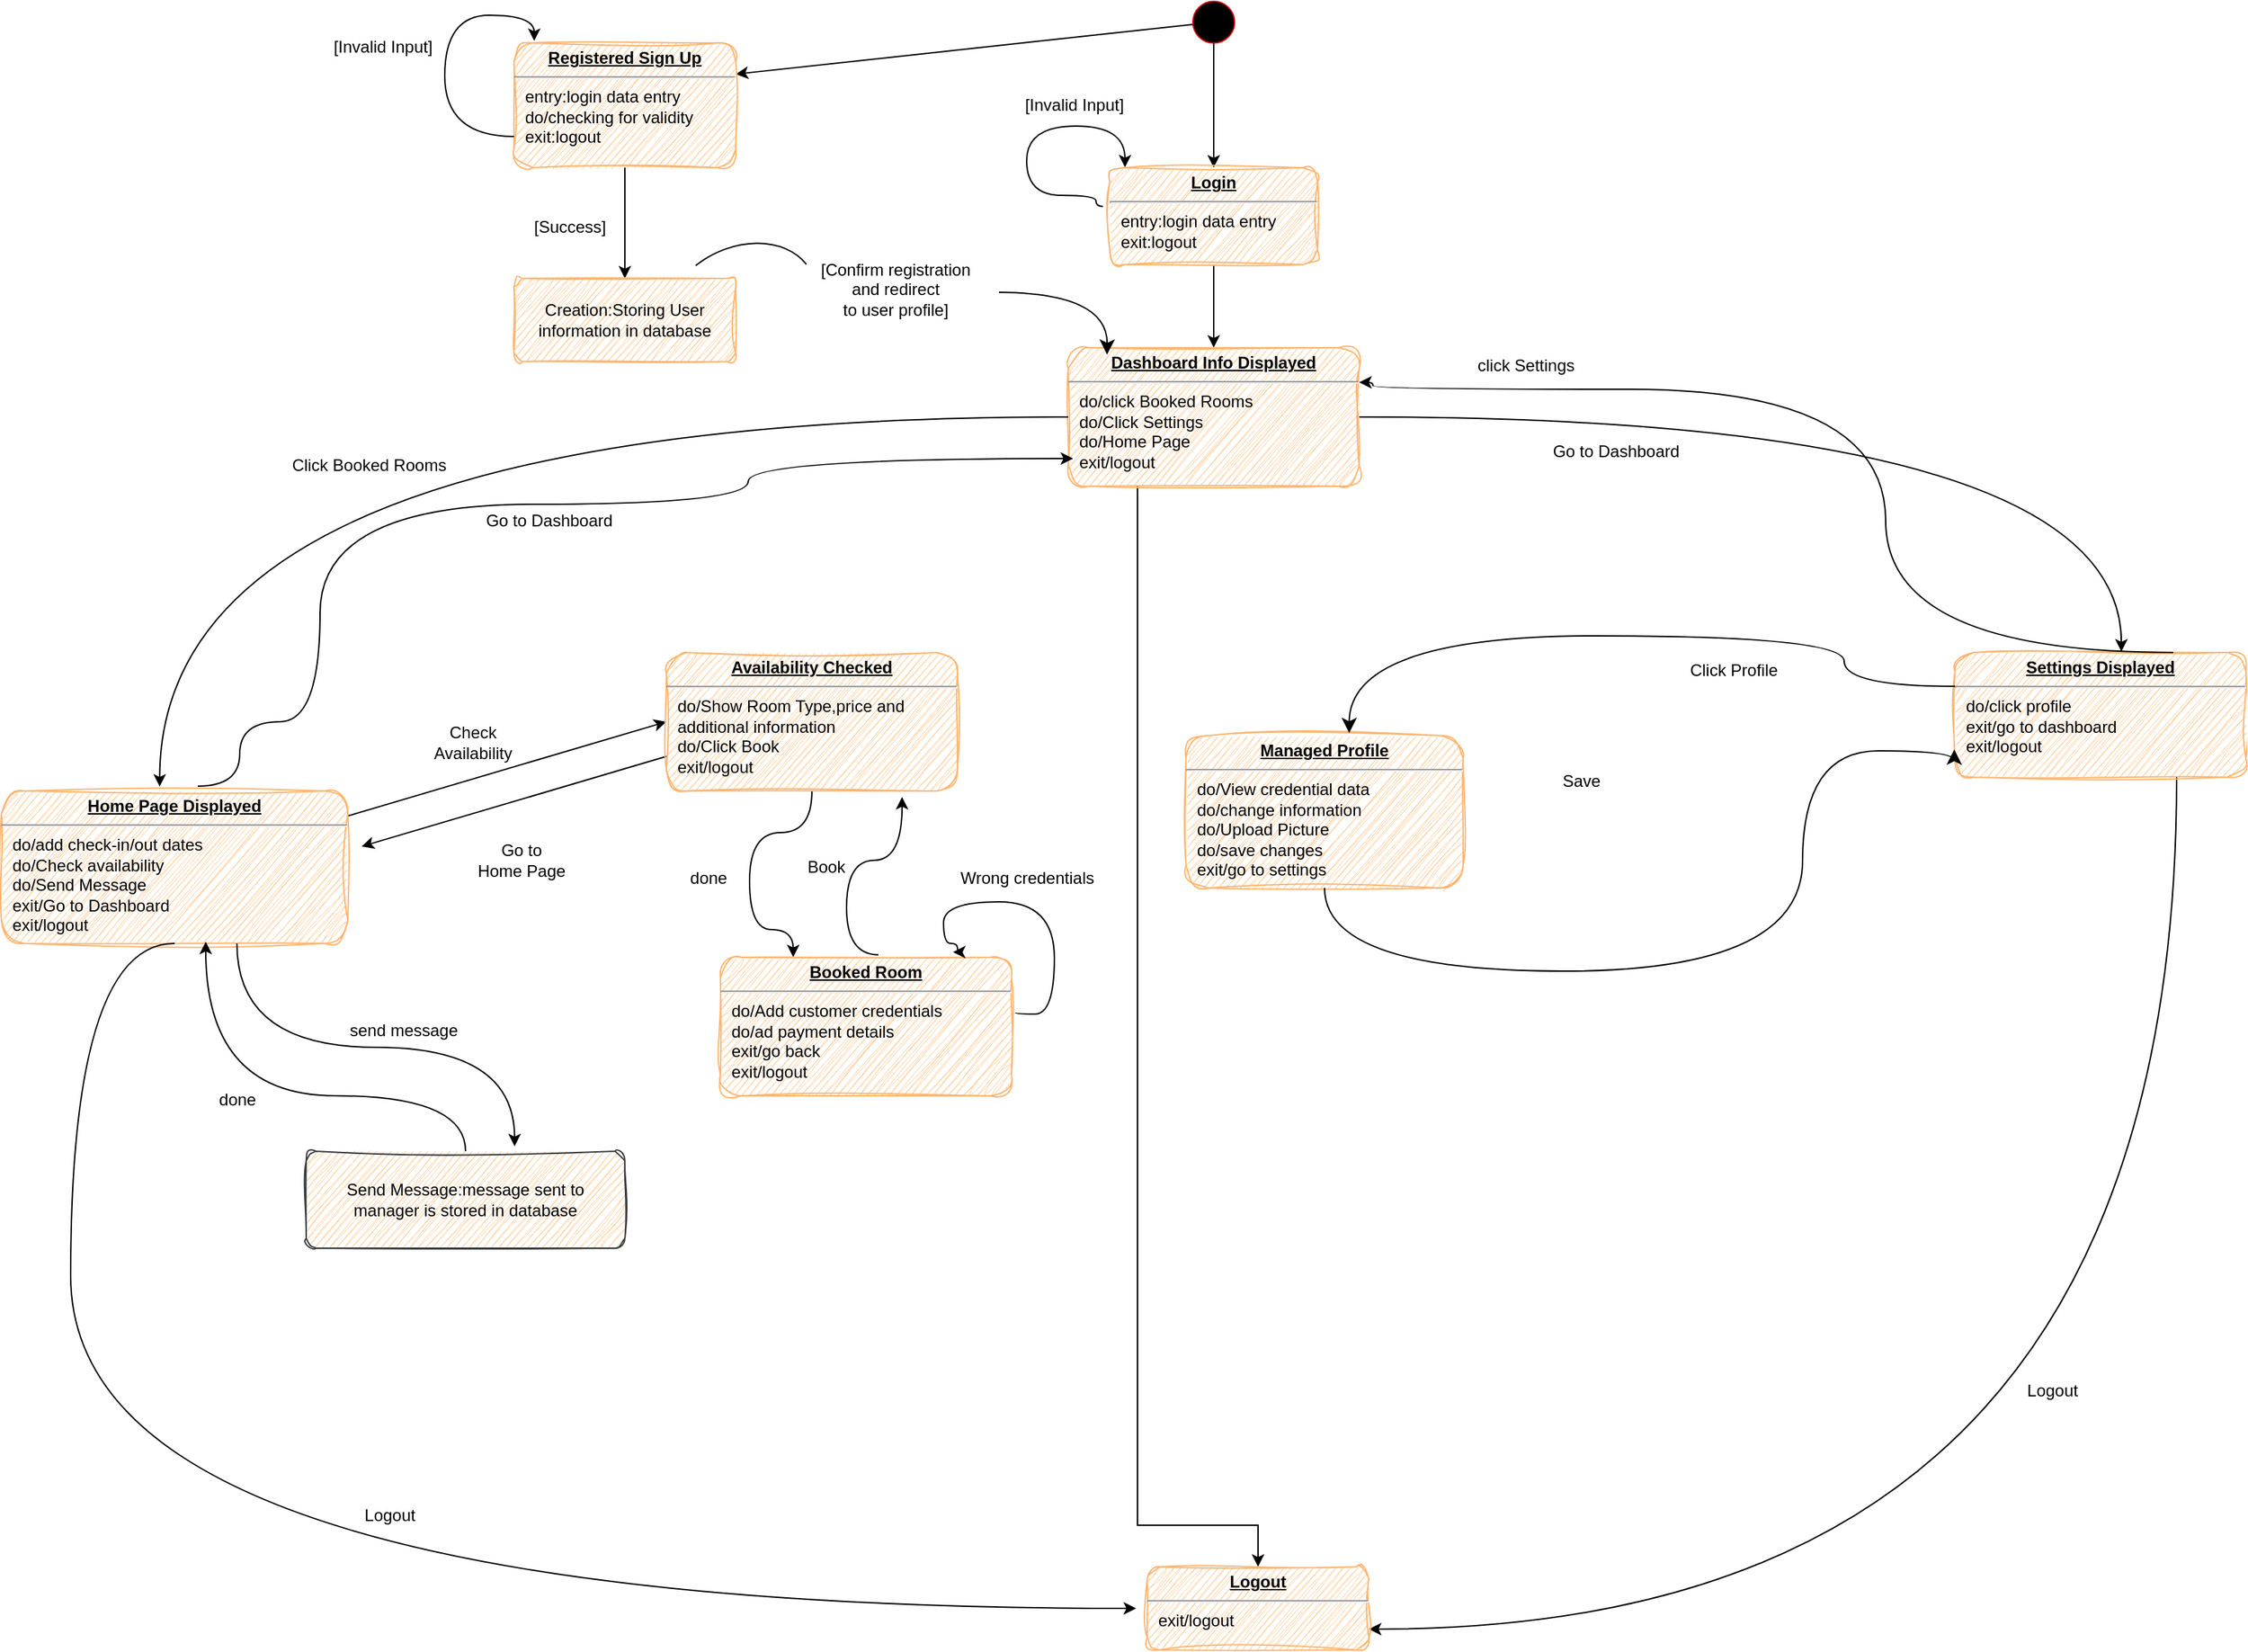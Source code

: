 <mxfile version="22.1.21" type="device">
  <diagram name="Page-1" id="ZSLsrudCnZ5KC7NHb7Vo">
    <mxGraphModel dx="2062" dy="655" grid="1" gridSize="10" guides="1" tooltips="1" connect="1" arrows="1" fold="1" page="1" pageScale="1" pageWidth="827" pageHeight="1169" math="0" shadow="0">
      <root>
        <mxCell id="0" />
        <mxCell id="1" parent="0" />
        <mxCell id="ayiA6bmRxI9JJt71Ia6E-7" style="rounded=0;orthogonalLoop=1;jettySize=auto;html=1;entryX=1;entryY=0.25;entryDx=0;entryDy=0;strokeColor=#000000;" edge="1" parent="1" source="ayiA6bmRxI9JJt71Ia6E-1" target="ayiA6bmRxI9JJt71Ia6E-6">
          <mxGeometry relative="1" as="geometry" />
        </mxCell>
        <mxCell id="ayiA6bmRxI9JJt71Ia6E-20" style="edgeStyle=orthogonalEdgeStyle;rounded=0;orthogonalLoop=1;jettySize=auto;html=1;entryX=0.5;entryY=0;entryDx=0;entryDy=0;" edge="1" parent="1" source="ayiA6bmRxI9JJt71Ia6E-1" target="ayiA6bmRxI9JJt71Ia6E-19">
          <mxGeometry relative="1" as="geometry" />
        </mxCell>
        <mxCell id="ayiA6bmRxI9JJt71Ia6E-1" value="" style="ellipse;whiteSpace=wrap;html=1;fillColor=#000000;strokeColor=#CC0000;" vertex="1" parent="1">
          <mxGeometry x="500" y="70" width="30" height="30" as="geometry" />
        </mxCell>
        <mxCell id="ayiA6bmRxI9JJt71Ia6E-11" style="edgeStyle=orthogonalEdgeStyle;rounded=0;orthogonalLoop=1;jettySize=auto;html=1;" edge="1" parent="1" source="ayiA6bmRxI9JJt71Ia6E-6" target="ayiA6bmRxI9JJt71Ia6E-10">
          <mxGeometry relative="1" as="geometry" />
        </mxCell>
        <mxCell id="ayiA6bmRxI9JJt71Ia6E-6" value="&lt;p style=&quot;margin:0px;margin-top:4px;text-align:center;text-decoration:underline;&quot;&gt;&lt;b&gt;Registered Sign Up&lt;/b&gt;&lt;/p&gt;&lt;hr&gt;&lt;p style=&quot;margin:0px;margin-left:8px;&quot;&gt;entry:login data entry&lt;/p&gt;&lt;p style=&quot;margin:0px;margin-left:8px;&quot;&gt;do/checking for validity&lt;/p&gt;&lt;p style=&quot;margin:0px;margin-left:8px;&quot;&gt;exit:logout&lt;/p&gt;" style="verticalAlign=top;align=left;overflow=fill;fontSize=12;fontFamily=Helvetica;html=1;whiteSpace=wrap;rounded=1;sketch=1;curveFitting=1;jiggle=2;fillColor=#ffcc99;strokeColor=#FFB570;shadow=0;" vertex="1" parent="1">
          <mxGeometry x="10" y="100" width="160" height="90" as="geometry" />
        </mxCell>
        <mxCell id="ayiA6bmRxI9JJt71Ia6E-9" value="" style="endArrow=classic;html=1;rounded=0;edgeStyle=orthogonalEdgeStyle;curved=1;exitX=0;exitY=0.75;exitDx=0;exitDy=0;entryX=0.091;entryY=-0.016;entryDx=0;entryDy=0;entryPerimeter=0;" edge="1" parent="1" source="ayiA6bmRxI9JJt71Ia6E-6" target="ayiA6bmRxI9JJt71Ia6E-6">
          <mxGeometry width="50" height="50" relative="1" as="geometry">
            <mxPoint x="-130" y="180" as="sourcePoint" />
            <mxPoint x="20" y="90" as="targetPoint" />
            <Array as="points">
              <mxPoint x="-40" y="168" />
              <mxPoint x="-40" y="80" />
              <mxPoint x="25" y="80" />
            </Array>
          </mxGeometry>
        </mxCell>
        <mxCell id="ayiA6bmRxI9JJt71Ia6E-10" value="Creation:Storing User&lt;br&gt;information in database" style="rounded=1;arcSize=10;whiteSpace=wrap;html=1;align=center;sketch=1;curveFitting=1;jiggle=2;fillColor=#ffcc99;strokeColor=#FFB570;" vertex="1" parent="1">
          <mxGeometry x="10" y="270" width="160" height="60" as="geometry" />
        </mxCell>
        <mxCell id="ayiA6bmRxI9JJt71Ia6E-12" value="[Success]" style="text;html=1;align=center;verticalAlign=middle;resizable=0;points=[];autosize=1;strokeColor=none;fillColor=none;" vertex="1" parent="1">
          <mxGeometry x="10" y="218" width="80" height="30" as="geometry" />
        </mxCell>
        <mxCell id="ayiA6bmRxI9JJt71Ia6E-13" value="[Invalid Input]" style="text;html=1;align=center;verticalAlign=middle;resizable=0;points=[];autosize=1;strokeColor=none;fillColor=none;" vertex="1" parent="1">
          <mxGeometry x="-130" y="88" width="90" height="30" as="geometry" />
        </mxCell>
        <mxCell id="ayiA6bmRxI9JJt71Ia6E-32" style="edgeStyle=orthogonalEdgeStyle;rounded=0;orthogonalLoop=1;jettySize=auto;html=1;entryX=0.5;entryY=0;entryDx=0;entryDy=0;" edge="1" parent="1" source="ayiA6bmRxI9JJt71Ia6E-19" target="ayiA6bmRxI9JJt71Ia6E-31">
          <mxGeometry relative="1" as="geometry" />
        </mxCell>
        <mxCell id="ayiA6bmRxI9JJt71Ia6E-19" value="&lt;p style=&quot;margin:0px;margin-top:4px;text-align:center;text-decoration:underline;&quot;&gt;&lt;b&gt;Login&lt;/b&gt;&lt;/p&gt;&lt;hr&gt;&lt;p style=&quot;margin:0px;margin-left:8px;&quot;&gt;entry:login data entry&lt;/p&gt;&lt;p style=&quot;margin:0px;margin-left:8px;&quot;&gt;exit:logout&lt;/p&gt;" style="verticalAlign=top;align=left;overflow=fill;fontSize=12;fontFamily=Helvetica;html=1;whiteSpace=wrap;rounded=1;sketch=1;curveFitting=1;jiggle=2;fillColor=#ffcc99;strokeColor=#FFB570;" vertex="1" parent="1">
          <mxGeometry x="440" y="190" width="150" height="70" as="geometry" />
        </mxCell>
        <mxCell id="ayiA6bmRxI9JJt71Ia6E-23" value="" style="endArrow=classic;html=1;rounded=0;edgeStyle=orthogonalEdgeStyle;curved=1;entryX=0.073;entryY=-0.003;entryDx=0;entryDy=0;entryPerimeter=0;" edge="1" parent="1" target="ayiA6bmRxI9JJt71Ia6E-19">
          <mxGeometry width="50" height="50" relative="1" as="geometry">
            <mxPoint x="435" y="218" as="sourcePoint" />
            <mxPoint x="435" y="189" as="targetPoint" />
            <Array as="points">
              <mxPoint x="430" y="218" />
              <mxPoint x="430" y="210" />
              <mxPoint x="380" y="210" />
              <mxPoint x="380" y="160" />
              <mxPoint x="451" y="160" />
            </Array>
          </mxGeometry>
        </mxCell>
        <mxCell id="ayiA6bmRxI9JJt71Ia6E-24" value="[Invalid Input]" style="text;html=1;align=center;verticalAlign=middle;resizable=0;points=[];autosize=1;strokeColor=none;fillColor=none;" vertex="1" parent="1">
          <mxGeometry x="369" y="130" width="90" height="30" as="geometry" />
        </mxCell>
        <mxCell id="ayiA6bmRxI9JJt71Ia6E-94" style="edgeStyle=orthogonalEdgeStyle;rounded=0;orthogonalLoop=1;jettySize=auto;html=1;entryX=0.5;entryY=0;entryDx=0;entryDy=0;" edge="1" parent="1" source="ayiA6bmRxI9JJt71Ia6E-31" target="ayiA6bmRxI9JJt71Ia6E-81">
          <mxGeometry relative="1" as="geometry">
            <Array as="points">
              <mxPoint x="460" y="1170" />
              <mxPoint x="547" y="1170" />
            </Array>
          </mxGeometry>
        </mxCell>
        <mxCell id="ayiA6bmRxI9JJt71Ia6E-31" value="&lt;p style=&quot;margin:0px;margin-top:4px;text-align:center;text-decoration:underline;&quot;&gt;&lt;b&gt;Dashboard Info Displayed&lt;/b&gt;&lt;/p&gt;&lt;hr&gt;&lt;p style=&quot;margin:0px;margin-left:8px;&quot;&gt;do/click Booked Rooms&lt;/p&gt;&lt;p style=&quot;margin:0px;margin-left:8px;&quot;&gt;do/Click Settings&lt;/p&gt;&lt;p style=&quot;margin:0px;margin-left:8px;&quot;&gt;do/Home Page&lt;/p&gt;&lt;p style=&quot;margin:0px;margin-left:8px;&quot;&gt;exit/logout&lt;/p&gt;" style="verticalAlign=top;align=left;overflow=fill;fontSize=12;fontFamily=Helvetica;html=1;whiteSpace=wrap;rounded=1;sketch=1;curveFitting=1;jiggle=2;fillColor=#ffcc99;strokeColor=#FFB570;shadow=0;" vertex="1" parent="1">
          <mxGeometry x="410" y="320" width="210" height="100" as="geometry" />
        </mxCell>
        <mxCell id="ayiA6bmRxI9JJt71Ia6E-34" value="" style="edgeStyle=orthogonalEdgeStyle;endArrow=classic;html=1;curved=1;rounded=0;endSize=8;startSize=8;" edge="1" parent="1">
          <mxGeometry width="50" height="50" relative="1" as="geometry">
            <mxPoint x="360" y="280" as="sourcePoint" />
            <mxPoint x="438" y="325" as="targetPoint" />
          </mxGeometry>
        </mxCell>
        <mxCell id="ayiA6bmRxI9JJt71Ia6E-37" value="[Confirm registration&lt;br&gt;and redirect&lt;br&gt;to user profile]" style="text;html=1;align=center;verticalAlign=middle;resizable=0;points=[];autosize=1;strokeColor=none;fillColor=none;" vertex="1" parent="1">
          <mxGeometry x="220" y="248" width="130" height="60" as="geometry" />
        </mxCell>
        <mxCell id="ayiA6bmRxI9JJt71Ia6E-38" value="" style="verticalLabelPosition=bottom;verticalAlign=top;html=1;shape=mxgraph.basic.arc;startAngle=0.72;endAngle=0.982;rotation=60;" vertex="1" parent="1">
          <mxGeometry x="127.79" y="234.5" width="90" height="118" as="geometry" />
        </mxCell>
        <mxCell id="ayiA6bmRxI9JJt71Ia6E-88" style="rounded=0;orthogonalLoop=1;jettySize=auto;html=1;entryX=0;entryY=0.5;entryDx=0;entryDy=0;" edge="1" parent="1" source="ayiA6bmRxI9JJt71Ia6E-39" target="ayiA6bmRxI9JJt71Ia6E-87">
          <mxGeometry relative="1" as="geometry" />
        </mxCell>
        <mxCell id="ayiA6bmRxI9JJt71Ia6E-39" value="&lt;p style=&quot;margin:0px;margin-top:4px;text-align:center;text-decoration:underline;&quot;&gt;&lt;b&gt;Home Page Displayed&lt;/b&gt;&lt;/p&gt;&lt;hr&gt;&lt;p style=&quot;margin:0px;margin-left:8px;&quot;&gt;do/add check-in/out dates&lt;/p&gt;&lt;p style=&quot;margin:0px;margin-left:8px;&quot;&gt;do/Check availability&lt;/p&gt;&lt;p style=&quot;margin:0px;margin-left:8px;&quot;&gt;do/Send Message&lt;/p&gt;&lt;p style=&quot;margin:0px;margin-left:8px;&quot;&gt;exit/Go to Dashboard&lt;/p&gt;&lt;p style=&quot;margin:0px;margin-left:8px;&quot;&gt;exit/logout&lt;/p&gt;" style="verticalAlign=top;align=left;overflow=fill;fontSize=12;fontFamily=Helvetica;html=1;whiteSpace=wrap;rounded=1;sketch=1;curveFitting=1;jiggle=2;fillColor=#ffcc99;strokeColor=#FFB570;shadow=0;" vertex="1" parent="1">
          <mxGeometry x="-360" y="640" width="250" height="110" as="geometry" />
        </mxCell>
        <mxCell id="ayiA6bmRxI9JJt71Ia6E-45" style="edgeStyle=orthogonalEdgeStyle;rounded=0;orthogonalLoop=1;jettySize=auto;html=1;entryX=0.457;entryY=-0.029;entryDx=0;entryDy=0;entryPerimeter=0;curved=1;" edge="1" parent="1" source="ayiA6bmRxI9JJt71Ia6E-31" target="ayiA6bmRxI9JJt71Ia6E-39">
          <mxGeometry relative="1" as="geometry" />
        </mxCell>
        <mxCell id="ayiA6bmRxI9JJt71Ia6E-82" style="edgeStyle=orthogonalEdgeStyle;rounded=0;orthogonalLoop=1;jettySize=auto;html=1;entryX=1;entryY=0.75;entryDx=0;entryDy=0;curved=1;" edge="1" parent="1" source="ayiA6bmRxI9JJt71Ia6E-65" target="ayiA6bmRxI9JJt71Ia6E-81">
          <mxGeometry relative="1" as="geometry">
            <Array as="points">
              <mxPoint x="1210" y="1245" />
            </Array>
          </mxGeometry>
        </mxCell>
        <mxCell id="ayiA6bmRxI9JJt71Ia6E-65" value="&lt;p style=&quot;margin:0px;margin-top:4px;text-align:center;text-decoration:underline;&quot;&gt;&lt;b&gt;Settings Displayed&lt;/b&gt;&lt;/p&gt;&lt;hr&gt;&lt;p style=&quot;margin:0px;margin-left:8px;&quot;&gt;do/click profile&lt;/p&gt;&lt;p style=&quot;margin:0px;margin-left:8px;&quot;&gt;exit/go to dashboard&lt;/p&gt;&lt;p style=&quot;margin:0px;margin-left:8px;&quot;&gt;exit/logout&lt;/p&gt;" style="verticalAlign=top;align=left;overflow=fill;fontSize=12;fontFamily=Helvetica;html=1;whiteSpace=wrap;rounded=1;sketch=1;curveFitting=1;jiggle=2;fillColor=#ffcc99;strokeColor=#FFB570;shadow=0;" vertex="1" parent="1">
          <mxGeometry x="1050" y="540" width="210" height="90" as="geometry" />
        </mxCell>
        <mxCell id="ayiA6bmRxI9JJt71Ia6E-67" style="edgeStyle=orthogonalEdgeStyle;rounded=0;orthogonalLoop=1;jettySize=auto;html=1;entryX=0.572;entryY=-0.007;entryDx=0;entryDy=0;entryPerimeter=0;curved=1;" edge="1" parent="1" source="ayiA6bmRxI9JJt71Ia6E-31" target="ayiA6bmRxI9JJt71Ia6E-65">
          <mxGeometry relative="1" as="geometry" />
        </mxCell>
        <mxCell id="ayiA6bmRxI9JJt71Ia6E-69" style="edgeStyle=orthogonalEdgeStyle;rounded=0;orthogonalLoop=1;jettySize=auto;html=1;curved=1;entryX=-0.026;entryY=0.666;entryDx=0;entryDy=0;entryPerimeter=0;exitX=0.567;exitY=-0.032;exitDx=0;exitDy=0;exitPerimeter=0;" edge="1" parent="1" source="ayiA6bmRxI9JJt71Ia6E-39">
          <mxGeometry relative="1" as="geometry">
            <mxPoint x="-180" y="590" as="sourcePoint" />
            <mxPoint x="413.54" y="400" as="targetPoint" />
            <Array as="points">
              <mxPoint x="-188" y="590" />
              <mxPoint x="-130" y="590" />
              <mxPoint x="-130" y="433" />
              <mxPoint x="179" y="433" />
              <mxPoint x="179" y="400" />
            </Array>
          </mxGeometry>
        </mxCell>
        <mxCell id="ayiA6bmRxI9JJt71Ia6E-70" style="edgeStyle=orthogonalEdgeStyle;rounded=0;orthogonalLoop=1;jettySize=auto;html=1;curved=1;exitX=0.75;exitY=0;exitDx=0;exitDy=0;entryX=1;entryY=0.25;entryDx=0;entryDy=0;" edge="1" parent="1" source="ayiA6bmRxI9JJt71Ia6E-65" target="ayiA6bmRxI9JJt71Ia6E-31">
          <mxGeometry relative="1" as="geometry">
            <mxPoint x="1110" y="530" as="sourcePoint" />
            <mxPoint x="630" y="350" as="targetPoint" />
            <Array as="points">
              <mxPoint x="1000" y="540" />
              <mxPoint x="1000" y="350" />
              <mxPoint x="630" y="350" />
              <mxPoint x="630" y="345" />
            </Array>
          </mxGeometry>
        </mxCell>
        <mxCell id="ayiA6bmRxI9JJt71Ia6E-71" value="&lt;p style=&quot;margin:0px;margin-top:4px;text-align:center;text-decoration:underline;&quot;&gt;&lt;b&gt;Managed Profile&lt;/b&gt;&lt;/p&gt;&lt;hr&gt;&lt;p style=&quot;margin:0px;margin-left:8px;&quot;&gt;do/View credential data&lt;/p&gt;&lt;p style=&quot;margin:0px;margin-left:8px;&quot;&gt;do/change information&lt;/p&gt;&lt;p style=&quot;margin:0px;margin-left:8px;&quot;&gt;do/Upload Picture&lt;/p&gt;&lt;p style=&quot;margin:0px;margin-left:8px;&quot;&gt;do/save changes&lt;/p&gt;&lt;p style=&quot;margin:0px;margin-left:8px;&quot;&gt;exit/go to settings&lt;/p&gt;" style="verticalAlign=top;align=left;overflow=fill;fontSize=12;fontFamily=Helvetica;html=1;whiteSpace=wrap;rounded=1;sketch=1;curveFitting=1;jiggle=2;fillColor=#ffcc99;strokeColor=#FFB570;shadow=0;" vertex="1" parent="1">
          <mxGeometry x="495" y="600" width="200" height="110" as="geometry" />
        </mxCell>
        <mxCell id="ayiA6bmRxI9JJt71Ia6E-72" value="" style="edgeStyle=orthogonalEdgeStyle;endArrow=classic;html=1;curved=1;rounded=0;endSize=8;startSize=8;entryX=0.589;entryY=-0.017;entryDx=0;entryDy=0;entryPerimeter=0;" edge="1" parent="1" target="ayiA6bmRxI9JJt71Ia6E-71">
          <mxGeometry width="50" height="50" relative="1" as="geometry">
            <mxPoint x="1050" y="564.41" as="sourcePoint" />
            <mxPoint x="861.8" y="543.0" as="targetPoint" />
            <Array as="points">
              <mxPoint x="970" y="564" />
              <mxPoint x="970" y="528" />
              <mxPoint x="613" y="528" />
            </Array>
          </mxGeometry>
        </mxCell>
        <mxCell id="ayiA6bmRxI9JJt71Ia6E-73" value="" style="edgeStyle=orthogonalEdgeStyle;endArrow=classic;html=1;curved=1;rounded=0;endSize=8;startSize=8;exitX=0.5;exitY=1;exitDx=0;exitDy=0;" edge="1" parent="1" source="ayiA6bmRxI9JJt71Ia6E-71">
          <mxGeometry width="50" height="50" relative="1" as="geometry">
            <mxPoint x="739.5" y="650" as="sourcePoint" />
            <mxPoint x="1049.5" y="610" as="targetPoint" />
            <Array as="points">
              <mxPoint x="595" y="770" />
              <mxPoint x="940" y="770" />
              <mxPoint x="940" y="611" />
              <mxPoint x="1050" y="611" />
            </Array>
          </mxGeometry>
        </mxCell>
        <mxCell id="ayiA6bmRxI9JJt71Ia6E-74" value="click Settings" style="text;html=1;align=center;verticalAlign=middle;resizable=0;points=[];autosize=1;strokeColor=none;fillColor=none;" vertex="1" parent="1">
          <mxGeometry x="695" y="318" width="90" height="30" as="geometry" />
        </mxCell>
        <mxCell id="ayiA6bmRxI9JJt71Ia6E-75" value="Go to Dashboard" style="text;html=1;align=center;verticalAlign=middle;resizable=0;points=[];autosize=1;strokeColor=none;fillColor=none;" vertex="1" parent="1">
          <mxGeometry x="750" y="380" width="110" height="30" as="geometry" />
        </mxCell>
        <mxCell id="ayiA6bmRxI9JJt71Ia6E-76" value="Click Profile" style="text;html=1;align=center;verticalAlign=middle;resizable=0;points=[];autosize=1;strokeColor=none;fillColor=none;" vertex="1" parent="1">
          <mxGeometry x="845" y="538" width="90" height="30" as="geometry" />
        </mxCell>
        <mxCell id="ayiA6bmRxI9JJt71Ia6E-77" value="Save" style="text;html=1;align=center;verticalAlign=middle;resizable=0;points=[];autosize=1;strokeColor=none;fillColor=none;" vertex="1" parent="1">
          <mxGeometry x="755" y="618" width="50" height="30" as="geometry" />
        </mxCell>
        <mxCell id="ayiA6bmRxI9JJt71Ia6E-78" value="Click Booked Rooms" style="text;html=1;align=center;verticalAlign=middle;resizable=0;points=[];autosize=1;strokeColor=none;fillColor=none;" vertex="1" parent="1">
          <mxGeometry x="-160" y="390" width="130" height="30" as="geometry" />
        </mxCell>
        <mxCell id="ayiA6bmRxI9JJt71Ia6E-79" value="Go to Dashboard" style="text;html=1;align=center;verticalAlign=middle;resizable=0;points=[];autosize=1;strokeColor=none;fillColor=none;" vertex="1" parent="1">
          <mxGeometry x="-20" y="430" width="110" height="30" as="geometry" />
        </mxCell>
        <mxCell id="ayiA6bmRxI9JJt71Ia6E-81" value="&lt;p style=&quot;margin:0px;margin-top:4px;text-align:center;text-decoration:underline;&quot;&gt;&lt;b&gt;Logout&lt;/b&gt;&lt;/p&gt;&lt;hr&gt;&lt;p style=&quot;margin:0px;margin-left:8px;&quot;&gt;exit/logout&lt;/p&gt;" style="verticalAlign=top;align=left;overflow=fill;fontSize=12;fontFamily=Helvetica;html=1;whiteSpace=wrap;rounded=1;sketch=1;curveFitting=1;jiggle=2;fillColor=#ffcc99;strokeColor=#FFB570;" vertex="1" parent="1">
          <mxGeometry x="467" y="1200" width="160" height="60" as="geometry" />
        </mxCell>
        <mxCell id="ayiA6bmRxI9JJt71Ia6E-83" value="Logout" style="text;html=1;align=center;verticalAlign=middle;resizable=0;points=[];autosize=1;strokeColor=none;fillColor=none;" vertex="1" parent="1">
          <mxGeometry x="1090" y="1058" width="60" height="30" as="geometry" />
        </mxCell>
        <mxCell id="ayiA6bmRxI9JJt71Ia6E-86" style="edgeStyle=orthogonalEdgeStyle;rounded=0;orthogonalLoop=1;jettySize=auto;html=1;entryX=0;entryY=0.75;entryDx=0;entryDy=0;curved=1;exitX=0.5;exitY=1;exitDx=0;exitDy=0;" edge="1" parent="1" source="ayiA6bmRxI9JJt71Ia6E-39">
          <mxGeometry relative="1" as="geometry">
            <mxPoint x="-455" y="695" as="sourcePoint" />
            <mxPoint x="459" y="1230" as="targetPoint" />
            <Array as="points">
              <mxPoint x="-310" y="750" />
              <mxPoint x="-310" y="1230" />
            </Array>
          </mxGeometry>
        </mxCell>
        <mxCell id="ayiA6bmRxI9JJt71Ia6E-90" style="rounded=0;orthogonalLoop=1;jettySize=auto;html=1;exitX=0;exitY=0.75;exitDx=0;exitDy=0;" edge="1" parent="1" source="ayiA6bmRxI9JJt71Ia6E-87">
          <mxGeometry relative="1" as="geometry">
            <mxPoint x="-100" y="680" as="targetPoint" />
          </mxGeometry>
        </mxCell>
        <mxCell id="ayiA6bmRxI9JJt71Ia6E-97" style="edgeStyle=orthogonalEdgeStyle;rounded=0;orthogonalLoop=1;jettySize=auto;html=1;entryX=0.25;entryY=0;entryDx=0;entryDy=0;curved=1;" edge="1" parent="1" source="ayiA6bmRxI9JJt71Ia6E-87" target="ayiA6bmRxI9JJt71Ia6E-91">
          <mxGeometry relative="1" as="geometry">
            <Array as="points">
              <mxPoint x="225" y="670" />
              <mxPoint x="180" y="670" />
              <mxPoint x="180" y="740" />
              <mxPoint x="212" y="740" />
            </Array>
          </mxGeometry>
        </mxCell>
        <mxCell id="ayiA6bmRxI9JJt71Ia6E-87" value="&lt;p style=&quot;margin:0px;margin-top:4px;text-align:center;text-decoration:underline;&quot;&gt;&lt;b&gt;Availability Checked&lt;/b&gt;&lt;/p&gt;&lt;hr&gt;&lt;p style=&quot;margin:0px;margin-left:8px;&quot;&gt;do/Show Room Type,price and&lt;/p&gt;&lt;p style=&quot;margin:0px;margin-left:8px;&quot;&gt;additional information&lt;/p&gt;&lt;p style=&quot;margin:0px;margin-left:8px;&quot;&gt;do/Click Book&lt;/p&gt;&lt;p style=&quot;margin:0px;margin-left:8px;&quot;&gt;exit/logout&lt;/p&gt;" style="verticalAlign=top;align=left;overflow=fill;fontSize=12;fontFamily=Helvetica;html=1;whiteSpace=wrap;rounded=1;sketch=1;curveFitting=1;jiggle=2;fillColor=#ffcc99;strokeColor=#FFB570;shadow=0;" vertex="1" parent="1">
          <mxGeometry x="120" y="540" width="210" height="100" as="geometry" />
        </mxCell>
        <mxCell id="ayiA6bmRxI9JJt71Ia6E-91" value="&lt;p style=&quot;margin:0px;margin-top:4px;text-align:center;text-decoration:underline;&quot;&gt;&lt;b&gt;Booked Room&lt;/b&gt;&lt;/p&gt;&lt;hr&gt;&lt;p style=&quot;margin:0px;margin-left:8px;&quot;&gt;do/Add customer credentials&lt;/p&gt;&lt;p style=&quot;margin:0px;margin-left:8px;&quot;&gt;do/ad payment details&lt;/p&gt;&lt;p style=&quot;margin:0px;margin-left:8px;&quot;&gt;exit/go back&lt;/p&gt;&lt;p style=&quot;margin:0px;margin-left:8px;&quot;&gt;exit/logout&lt;/p&gt;" style="verticalAlign=top;align=left;overflow=fill;fontSize=12;fontFamily=Helvetica;html=1;whiteSpace=wrap;rounded=1;sketch=1;curveFitting=1;jiggle=2;fillColor=#ffcc99;strokeColor=#FFB570;shadow=0;" vertex="1" parent="1">
          <mxGeometry x="159.0" y="760" width="210" height="100" as="geometry" />
        </mxCell>
        <mxCell id="ayiA6bmRxI9JJt71Ia6E-92" value="Check&lt;br&gt;Availability" style="text;html=1;align=center;verticalAlign=middle;resizable=0;points=[];autosize=1;strokeColor=none;fillColor=none;" vertex="1" parent="1">
          <mxGeometry x="-60" y="585" width="80" height="40" as="geometry" />
        </mxCell>
        <mxCell id="ayiA6bmRxI9JJt71Ia6E-96" style="edgeStyle=orthogonalEdgeStyle;rounded=0;orthogonalLoop=1;jettySize=auto;html=1;entryX=0.81;entryY=1.043;entryDx=0;entryDy=0;entryPerimeter=0;curved=1;exitX=0.543;exitY=-0.018;exitDx=0;exitDy=0;exitPerimeter=0;" edge="1" parent="1" source="ayiA6bmRxI9JJt71Ia6E-91" target="ayiA6bmRxI9JJt71Ia6E-87">
          <mxGeometry relative="1" as="geometry">
            <mxPoint x="250" y="750" as="sourcePoint" />
            <Array as="points">
              <mxPoint x="250" y="758" />
              <mxPoint x="250" y="690" />
              <mxPoint x="290" y="690" />
            </Array>
          </mxGeometry>
        </mxCell>
        <mxCell id="ayiA6bmRxI9JJt71Ia6E-98" value="" style="curved=1;endArrow=classic;html=1;rounded=0;edgeStyle=orthogonalEdgeStyle;entryX=0.799;entryY=-0.037;entryDx=0;entryDy=0;entryPerimeter=0;" edge="1" parent="1" target="ayiA6bmRxI9JJt71Ia6E-91">
          <mxGeometry width="50" height="50" relative="1" as="geometry">
            <mxPoint x="372" y="800" as="sourcePoint" />
            <mxPoint x="320" y="750" as="targetPoint" />
            <Array as="points">
              <mxPoint x="400" y="801" />
              <mxPoint x="400" y="720" />
              <mxPoint x="320" y="720" />
              <mxPoint x="320" y="750" />
              <mxPoint x="330" y="750" />
              <mxPoint x="330" y="756" />
            </Array>
          </mxGeometry>
        </mxCell>
        <mxCell id="ayiA6bmRxI9JJt71Ia6E-99" value="done" style="text;html=1;align=center;verticalAlign=middle;resizable=0;points=[];autosize=1;strokeColor=none;fillColor=none;" vertex="1" parent="1">
          <mxGeometry x="125" y="688" width="50" height="30" as="geometry" />
        </mxCell>
        <mxCell id="ayiA6bmRxI9JJt71Ia6E-100" value="Book" style="text;html=1;align=center;verticalAlign=middle;resizable=0;points=[];autosize=1;strokeColor=none;fillColor=none;" vertex="1" parent="1">
          <mxGeometry x="210" y="680" width="50" height="30" as="geometry" />
        </mxCell>
        <mxCell id="ayiA6bmRxI9JJt71Ia6E-101" value="Wrong credentials" style="text;html=1;align=center;verticalAlign=middle;resizable=0;points=[];autosize=1;strokeColor=none;fillColor=none;" vertex="1" parent="1">
          <mxGeometry x="320" y="688" width="120" height="30" as="geometry" />
        </mxCell>
        <mxCell id="ayiA6bmRxI9JJt71Ia6E-102" value="Go to&lt;br&gt;Home Page" style="text;html=1;align=center;verticalAlign=middle;resizable=0;points=[];autosize=1;strokeColor=none;fillColor=none;" vertex="1" parent="1">
          <mxGeometry x="-30" y="670" width="90" height="40" as="geometry" />
        </mxCell>
        <mxCell id="ayiA6bmRxI9JJt71Ia6E-103" value="Send Message:message sent to&lt;br&gt;manager is stored in database" style="rounded=1;arcSize=10;whiteSpace=wrap;html=1;align=center;sketch=1;curveFitting=1;jiggle=2;fillColor=#ffcc99;strokeColor=#36393d;" vertex="1" parent="1">
          <mxGeometry x="-140" y="900" width="230" height="70" as="geometry" />
        </mxCell>
        <mxCell id="ayiA6bmRxI9JJt71Ia6E-104" style="edgeStyle=orthogonalEdgeStyle;rounded=0;orthogonalLoop=1;jettySize=auto;html=1;entryX=0.654;entryY=-0.05;entryDx=0;entryDy=0;entryPerimeter=0;curved=1;" edge="1" parent="1" source="ayiA6bmRxI9JJt71Ia6E-39" target="ayiA6bmRxI9JJt71Ia6E-103">
          <mxGeometry relative="1" as="geometry">
            <Array as="points">
              <mxPoint x="-190" y="825" />
              <mxPoint x="10" y="825" />
            </Array>
          </mxGeometry>
        </mxCell>
        <mxCell id="ayiA6bmRxI9JJt71Ia6E-105" style="edgeStyle=orthogonalEdgeStyle;rounded=0;orthogonalLoop=1;jettySize=auto;html=1;entryX=0.59;entryY=0.989;entryDx=0;entryDy=0;entryPerimeter=0;curved=1;" edge="1" parent="1" source="ayiA6bmRxI9JJt71Ia6E-103" target="ayiA6bmRxI9JJt71Ia6E-39">
          <mxGeometry relative="1" as="geometry">
            <Array as="points">
              <mxPoint x="-25" y="860" />
              <mxPoint x="-212" y="860" />
            </Array>
          </mxGeometry>
        </mxCell>
        <mxCell id="ayiA6bmRxI9JJt71Ia6E-106" value="done" style="text;html=1;align=center;verticalAlign=middle;resizable=0;points=[];autosize=1;strokeColor=none;fillColor=none;" vertex="1" parent="1">
          <mxGeometry x="-215" y="848" width="50" height="30" as="geometry" />
        </mxCell>
        <mxCell id="ayiA6bmRxI9JJt71Ia6E-107" value="send message" style="text;html=1;align=center;verticalAlign=middle;resizable=0;points=[];autosize=1;strokeColor=none;fillColor=none;" vertex="1" parent="1">
          <mxGeometry x="-120" y="798" width="100" height="30" as="geometry" />
        </mxCell>
        <mxCell id="ayiA6bmRxI9JJt71Ia6E-108" value="Logout" style="text;html=1;align=center;verticalAlign=middle;resizable=0;points=[];autosize=1;strokeColor=none;fillColor=none;" vertex="1" parent="1">
          <mxGeometry x="-110" y="1148" width="60" height="30" as="geometry" />
        </mxCell>
      </root>
    </mxGraphModel>
  </diagram>
</mxfile>
